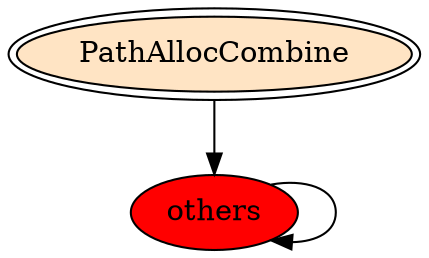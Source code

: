 digraph "./REPORTS/6120/API_PER_CATEGORY/PathAllocCombine.exe_4704_Files and I_O (Local file system)_API_per_Category_Transition_Matrix" {
	PathAllocCombine [label=PathAllocCombine fillcolor=bisque peripheries=2 style=filled]
	others [label=others fillcolor=red style=filled]
	PathAllocCombine -> others [label=""]
	others -> others [label=""]
}

